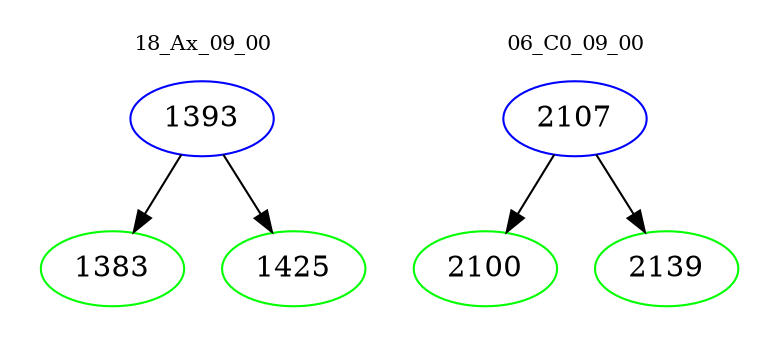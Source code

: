 digraph{
subgraph cluster_0 {
color = white
label = "18_Ax_09_00";
fontsize=10;
T0_1393 [label="1393", color="blue"]
T0_1393 -> T0_1383 [color="black"]
T0_1383 [label="1383", color="green"]
T0_1393 -> T0_1425 [color="black"]
T0_1425 [label="1425", color="green"]
}
subgraph cluster_1 {
color = white
label = "06_C0_09_00";
fontsize=10;
T1_2107 [label="2107", color="blue"]
T1_2107 -> T1_2100 [color="black"]
T1_2100 [label="2100", color="green"]
T1_2107 -> T1_2139 [color="black"]
T1_2139 [label="2139", color="green"]
}
}
